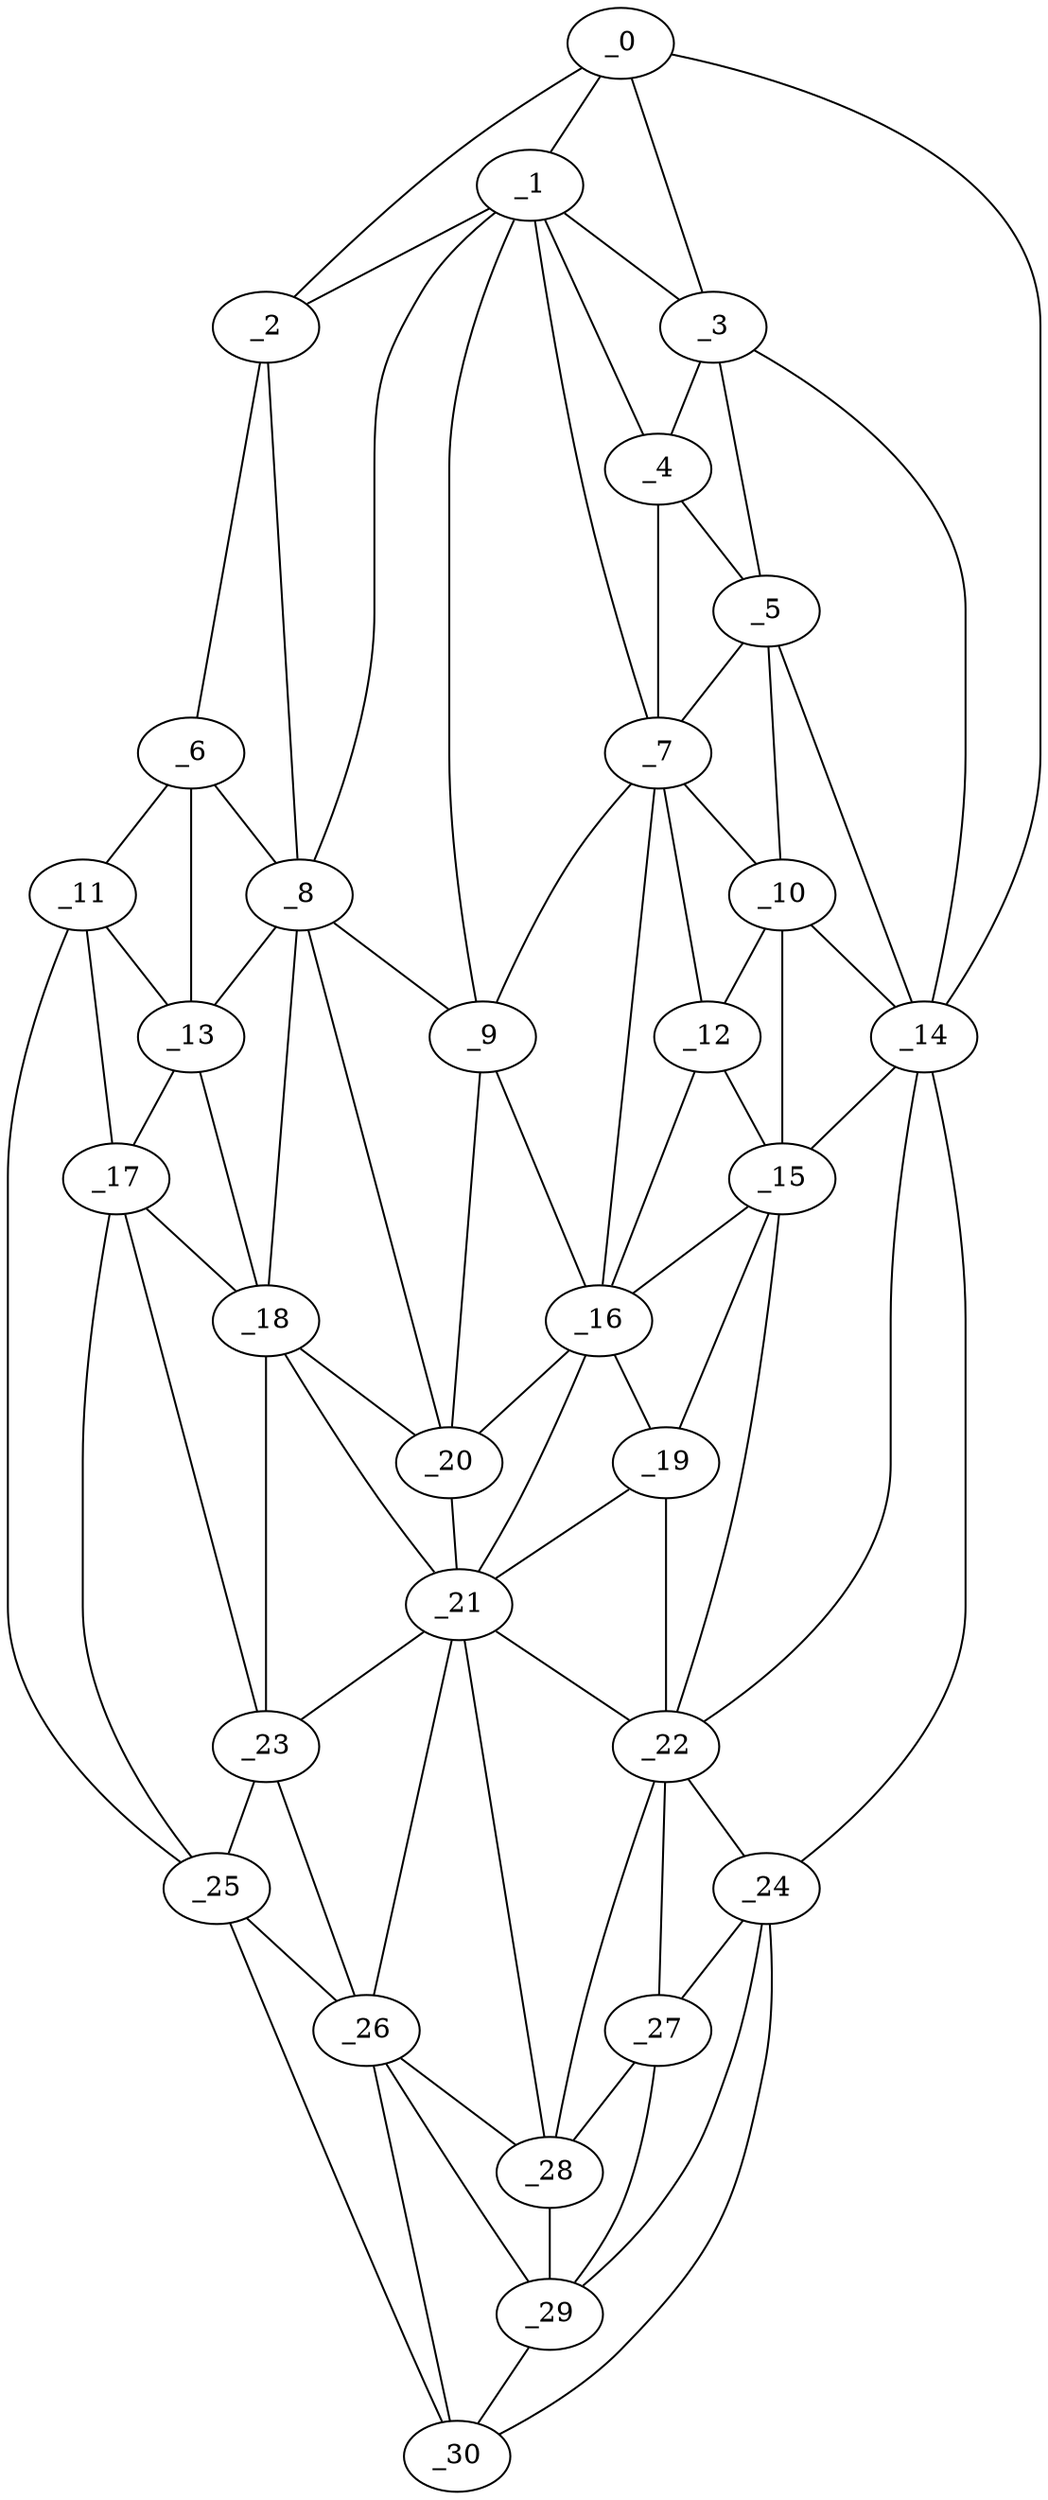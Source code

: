 graph "obj45__30.gxl" {
	_0	 [x=5,
		y=15];
	_1	 [x=12,
		y=49];
	_0 -- _1	 [valence=2];
	_2	 [x=13,
		y=103];
	_0 -- _2	 [valence=1];
	_3	 [x=14,
		y=39];
	_0 -- _3	 [valence=1];
	_14	 [x=45,
		y=12];
	_0 -- _14	 [valence=1];
	_1 -- _2	 [valence=1];
	_1 -- _3	 [valence=2];
	_4	 [x=20,
		y=50];
	_1 -- _4	 [valence=2];
	_7	 [x=30,
		y=58];
	_1 -- _7	 [valence=2];
	_8	 [x=32,
		y=78];
	_1 -- _8	 [valence=2];
	_9	 [x=33,
		y=72];
	_1 -- _9	 [valence=2];
	_6	 [x=26,
		y=108];
	_2 -- _6	 [valence=1];
	_2 -- _8	 [valence=2];
	_3 -- _4	 [valence=2];
	_5	 [x=26,
		y=47];
	_3 -- _5	 [valence=2];
	_3 -- _14	 [valence=2];
	_4 -- _5	 [valence=2];
	_4 -- _7	 [valence=2];
	_5 -- _7	 [valence=1];
	_10	 [x=36,
		y=47];
	_5 -- _10	 [valence=2];
	_5 -- _14	 [valence=2];
	_6 -- _8	 [valence=1];
	_11	 [x=36,
		y=108];
	_6 -- _11	 [valence=1];
	_13	 [x=43,
		y=100];
	_6 -- _13	 [valence=1];
	_7 -- _9	 [valence=2];
	_7 -- _10	 [valence=2];
	_12	 [x=38,
		y=53];
	_7 -- _12	 [valence=1];
	_16	 [x=48,
		y=64];
	_7 -- _16	 [valence=1];
	_8 -- _9	 [valence=2];
	_8 -- _13	 [valence=2];
	_18	 [x=49,
		y=95];
	_8 -- _18	 [valence=1];
	_20	 [x=52,
		y=72];
	_8 -- _20	 [valence=1];
	_9 -- _16	 [valence=1];
	_9 -- _20	 [valence=2];
	_10 -- _12	 [valence=1];
	_10 -- _14	 [valence=2];
	_15	 [x=45,
		y=54];
	_10 -- _15	 [valence=2];
	_11 -- _13	 [valence=2];
	_17	 [x=48,
		y=104];
	_11 -- _17	 [valence=1];
	_25	 [x=91,
		y=103];
	_11 -- _25	 [valence=1];
	_12 -- _15	 [valence=2];
	_12 -- _16	 [valence=2];
	_13 -- _17	 [valence=2];
	_13 -- _18	 [valence=2];
	_14 -- _15	 [valence=2];
	_22	 [x=85,
		y=50];
	_14 -- _22	 [valence=1];
	_24	 [x=89,
		y=15];
	_14 -- _24	 [valence=1];
	_15 -- _16	 [valence=2];
	_19	 [x=50,
		y=59];
	_15 -- _19	 [valence=2];
	_15 -- _22	 [valence=2];
	_16 -- _19	 [valence=2];
	_16 -- _20	 [valence=2];
	_21	 [x=57,
		y=70];
	_16 -- _21	 [valence=1];
	_17 -- _18	 [valence=1];
	_23	 [x=86,
		y=101];
	_17 -- _23	 [valence=1];
	_17 -- _25	 [valence=2];
	_18 -- _20	 [valence=2];
	_18 -- _21	 [valence=2];
	_18 -- _23	 [valence=2];
	_19 -- _21	 [valence=2];
	_19 -- _22	 [valence=2];
	_20 -- _21	 [valence=2];
	_21 -- _22	 [valence=1];
	_21 -- _23	 [valence=2];
	_26	 [x=92,
		y=86];
	_21 -- _26	 [valence=2];
	_28	 [x=93,
		y=55];
	_21 -- _28	 [valence=2];
	_22 -- _24	 [valence=2];
	_27	 [x=93,
		y=41];
	_22 -- _27	 [valence=2];
	_22 -- _28	 [valence=1];
	_23 -- _25	 [valence=2];
	_23 -- _26	 [valence=2];
	_24 -- _27	 [valence=2];
	_29	 [x=107,
		y=54];
	_24 -- _29	 [valence=2];
	_30	 [x=124,
		y=76];
	_24 -- _30	 [valence=1];
	_25 -- _26	 [valence=2];
	_25 -- _30	 [valence=1];
	_26 -- _28	 [valence=1];
	_26 -- _29	 [valence=1];
	_26 -- _30	 [valence=2];
	_27 -- _28	 [valence=2];
	_27 -- _29	 [valence=2];
	_28 -- _29	 [valence=1];
	_29 -- _30	 [valence=1];
}
